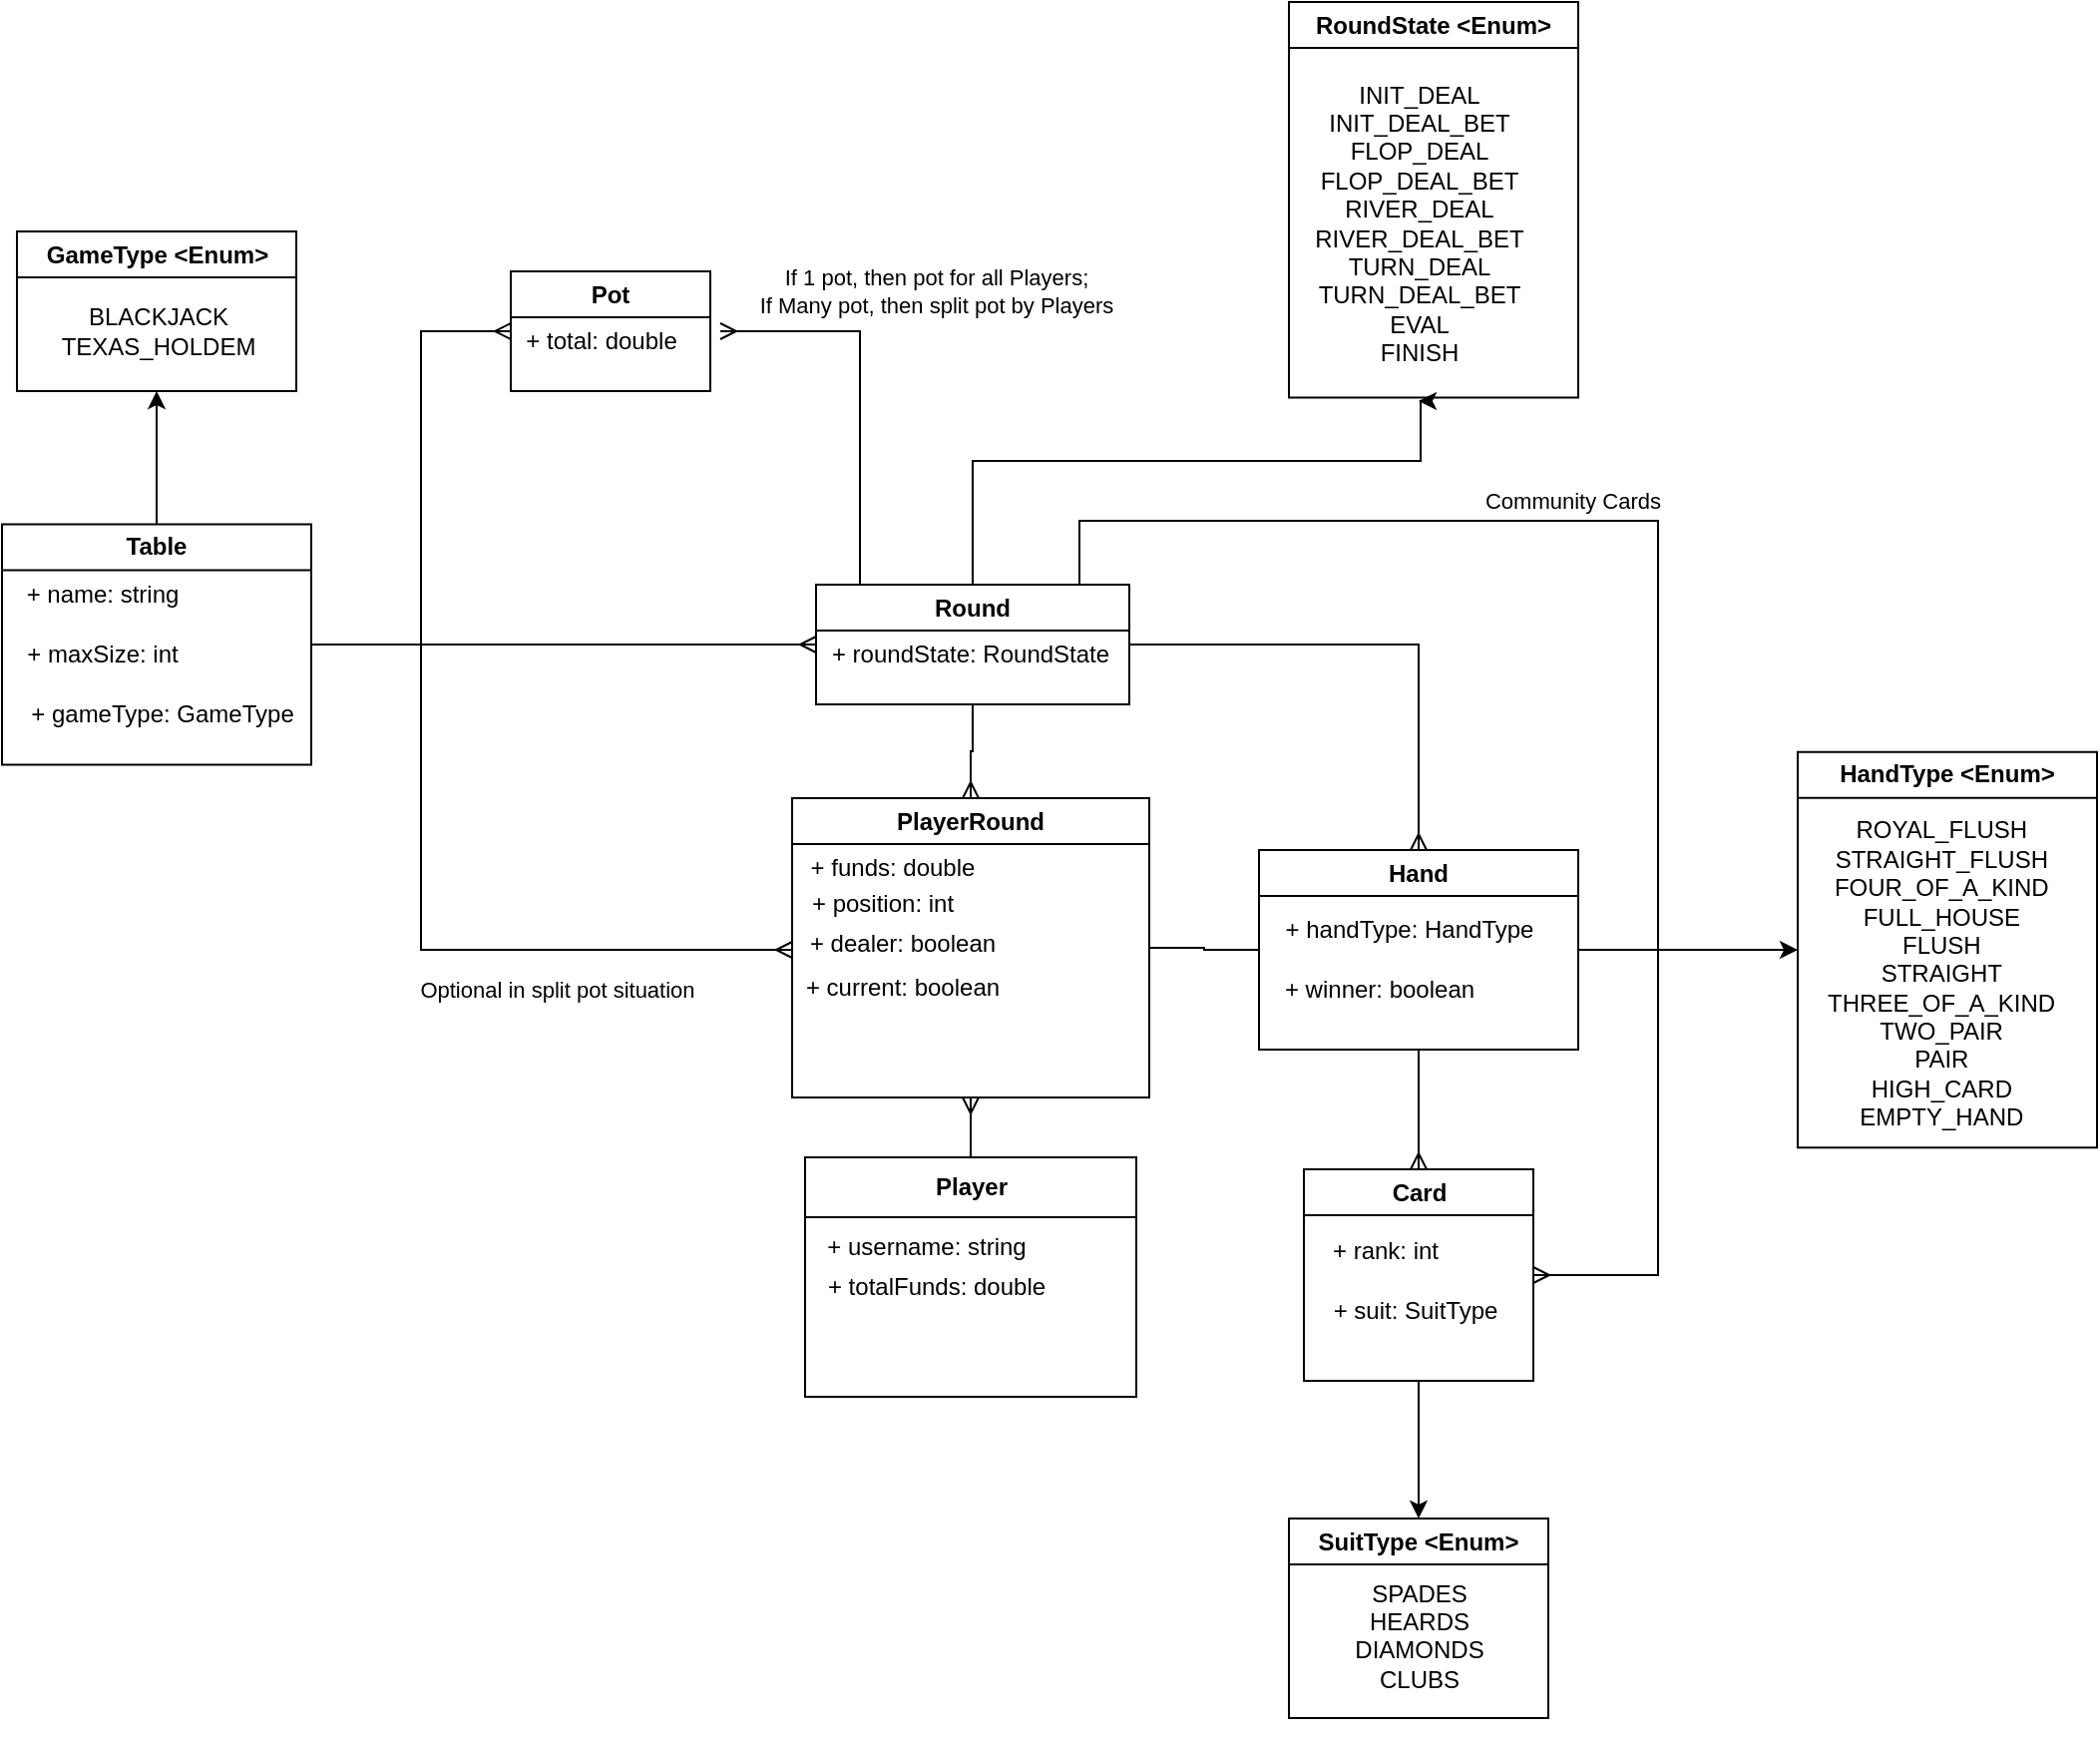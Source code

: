 <mxfile version="21.6.1" type="device">
  <diagram name="Page-1" id="qPyLBsRdAxL-42QQaer6">
    <mxGraphModel dx="1279" dy="777" grid="1" gridSize="10" guides="1" tooltips="1" connect="1" arrows="1" fold="1" page="1" pageScale="1" pageWidth="827" pageHeight="1169" math="0" shadow="0">
      <root>
        <mxCell id="0" />
        <mxCell id="1" parent="0" />
        <mxCell id="9xJEDV4C4dEwRKaLVc5d-67" style="edgeStyle=orthogonalEdgeStyle;rounded=0;orthogonalLoop=1;jettySize=auto;html=1;entryX=0.5;entryY=1;entryDx=0;entryDy=0;endArrow=ERmany;endFill=0;" edge="1" parent="1" source="9xJEDV4C4dEwRKaLVc5d-42" target="9xJEDV4C4dEwRKaLVc5d-65">
          <mxGeometry relative="1" as="geometry" />
        </mxCell>
        <mxCell id="9xJEDV4C4dEwRKaLVc5d-42" value="&lt;div&gt;Player&lt;/div&gt;" style="swimlane;whiteSpace=wrap;html=1;startSize=30;" vertex="1" parent="1">
          <mxGeometry x="482.5" y="579" width="166" height="120" as="geometry">
            <mxRectangle x="251" y="320" width="80" height="30" as="alternateBounds" />
          </mxGeometry>
        </mxCell>
        <mxCell id="9xJEDV4C4dEwRKaLVc5d-75" value="+ totalFunds: double" style="text;html=1;align=center;verticalAlign=middle;resizable=0;points=[];autosize=1;strokeColor=none;fillColor=none;" vertex="1" parent="9xJEDV4C4dEwRKaLVc5d-42">
          <mxGeometry y="50" width="130" height="30" as="geometry" />
        </mxCell>
        <mxCell id="9xJEDV4C4dEwRKaLVc5d-76" value="+ username: string" style="text;html=1;align=center;verticalAlign=middle;resizable=0;points=[];autosize=1;strokeColor=none;fillColor=none;" vertex="1" parent="9xJEDV4C4dEwRKaLVc5d-42">
          <mxGeometry y="30" width="120" height="30" as="geometry" />
        </mxCell>
        <mxCell id="9xJEDV4C4dEwRKaLVc5d-68" style="edgeStyle=orthogonalEdgeStyle;rounded=0;orthogonalLoop=1;jettySize=auto;html=1;entryX=0;entryY=0.5;entryDx=0;entryDy=0;endArrow=ERmany;endFill=0;exitX=1;exitY=0.5;exitDx=0;exitDy=0;" edge="1" parent="1" source="9xJEDV4C4dEwRKaLVc5d-46" target="9xJEDV4C4dEwRKaLVc5d-60">
          <mxGeometry relative="1" as="geometry">
            <mxPoint x="400" y="392.5" as="sourcePoint" />
          </mxGeometry>
        </mxCell>
        <mxCell id="9xJEDV4C4dEwRKaLVc5d-109" style="edgeStyle=orthogonalEdgeStyle;rounded=0;orthogonalLoop=1;jettySize=auto;html=1;entryX=0.5;entryY=1;entryDx=0;entryDy=0;" edge="1" parent="1" source="9xJEDV4C4dEwRKaLVc5d-46" target="9xJEDV4C4dEwRKaLVc5d-105">
          <mxGeometry relative="1" as="geometry" />
        </mxCell>
        <mxCell id="9xJEDV4C4dEwRKaLVc5d-46" value="Table" style="swimlane;whiteSpace=wrap;html=1;" vertex="1" parent="1">
          <mxGeometry x="80" y="261.75" width="155" height="120.5" as="geometry">
            <mxRectangle x="110" y="70" width="80" height="30" as="alternateBounds" />
          </mxGeometry>
        </mxCell>
        <mxCell id="9xJEDV4C4dEwRKaLVc5d-78" value="+ name: string" style="text;html=1;align=center;verticalAlign=middle;resizable=0;points=[];autosize=1;strokeColor=none;fillColor=none;" vertex="1" parent="9xJEDV4C4dEwRKaLVc5d-46">
          <mxGeometry y="20" width="100" height="30" as="geometry" />
        </mxCell>
        <mxCell id="9xJEDV4C4dEwRKaLVc5d-79" value="+ maxSize: int" style="text;html=1;align=center;verticalAlign=middle;resizable=0;points=[];autosize=1;strokeColor=none;fillColor=none;" vertex="1" parent="9xJEDV4C4dEwRKaLVc5d-46">
          <mxGeometry y="50" width="100" height="30" as="geometry" />
        </mxCell>
        <mxCell id="9xJEDV4C4dEwRKaLVc5d-108" value="+ gameType: GameType" style="text;html=1;align=center;verticalAlign=middle;resizable=0;points=[];autosize=1;strokeColor=none;fillColor=none;" vertex="1" parent="9xJEDV4C4dEwRKaLVc5d-46">
          <mxGeometry y="80" width="160" height="30" as="geometry" />
        </mxCell>
        <mxCell id="9xJEDV4C4dEwRKaLVc5d-118" style="edgeStyle=orthogonalEdgeStyle;rounded=0;orthogonalLoop=1;jettySize=auto;html=1;" edge="1" parent="1" source="9xJEDV4C4dEwRKaLVc5d-47" target="9xJEDV4C4dEwRKaLVc5d-110">
          <mxGeometry relative="1" as="geometry" />
        </mxCell>
        <mxCell id="9xJEDV4C4dEwRKaLVc5d-47" value="Hand" style="swimlane;whiteSpace=wrap;html=1;startSize=23;" vertex="1" parent="1">
          <mxGeometry x="710" y="425" width="160" height="100" as="geometry">
            <mxRectangle x="550" y="220" width="80" height="30" as="alternateBounds" />
          </mxGeometry>
        </mxCell>
        <mxCell id="9xJEDV4C4dEwRKaLVc5d-112" value="+ handType: HandType" style="text;html=1;align=center;verticalAlign=middle;resizable=0;points=[];autosize=1;strokeColor=none;fillColor=none;" vertex="1" parent="9xJEDV4C4dEwRKaLVc5d-47">
          <mxGeometry y="25" width="150" height="30" as="geometry" />
        </mxCell>
        <mxCell id="9xJEDV4C4dEwRKaLVc5d-125" value="+ winner: boolean" style="text;html=1;align=center;verticalAlign=middle;resizable=0;points=[];autosize=1;strokeColor=none;fillColor=none;" vertex="1" parent="9xJEDV4C4dEwRKaLVc5d-47">
          <mxGeometry y="55" width="120" height="30" as="geometry" />
        </mxCell>
        <mxCell id="9xJEDV4C4dEwRKaLVc5d-81" style="edgeStyle=orthogonalEdgeStyle;rounded=0;orthogonalLoop=1;jettySize=auto;html=1;entryX=0.5;entryY=1;entryDx=0;entryDy=0;endArrow=none;endFill=0;startArrow=ERmany;startFill=0;" edge="1" parent="1" source="9xJEDV4C4dEwRKaLVc5d-48" target="9xJEDV4C4dEwRKaLVc5d-47">
          <mxGeometry relative="1" as="geometry" />
        </mxCell>
        <mxCell id="9xJEDV4C4dEwRKaLVc5d-116" style="edgeStyle=orthogonalEdgeStyle;rounded=0;orthogonalLoop=1;jettySize=auto;html=1;entryX=0.5;entryY=0;entryDx=0;entryDy=0;" edge="1" parent="1" source="9xJEDV4C4dEwRKaLVc5d-48" target="9xJEDV4C4dEwRKaLVc5d-113">
          <mxGeometry relative="1" as="geometry" />
        </mxCell>
        <mxCell id="9xJEDV4C4dEwRKaLVc5d-48" value="Card" style="swimlane;whiteSpace=wrap;html=1;startSize=23;" vertex="1" parent="1">
          <mxGeometry x="732.5" y="585" width="115" height="106" as="geometry">
            <mxRectangle x="580" y="390" width="80" height="30" as="alternateBounds" />
          </mxGeometry>
        </mxCell>
        <mxCell id="9xJEDV4C4dEwRKaLVc5d-100" value="+ rank: int" style="text;html=1;align=center;verticalAlign=middle;resizable=0;points=[];autosize=1;strokeColor=none;fillColor=none;" vertex="1" parent="9xJEDV4C4dEwRKaLVc5d-48">
          <mxGeometry y="26" width="80" height="30" as="geometry" />
        </mxCell>
        <mxCell id="9xJEDV4C4dEwRKaLVc5d-101" value="+ suit: SuitType" style="text;html=1;align=center;verticalAlign=middle;resizable=0;points=[];autosize=1;strokeColor=none;fillColor=none;" vertex="1" parent="9xJEDV4C4dEwRKaLVc5d-48">
          <mxGeometry y="56" width="110" height="30" as="geometry" />
        </mxCell>
        <mxCell id="9xJEDV4C4dEwRKaLVc5d-63" style="edgeStyle=orthogonalEdgeStyle;rounded=0;orthogonalLoop=1;jettySize=auto;html=1;entryX=0.5;entryY=0;entryDx=0;entryDy=0;endArrow=ERmany;endFill=0;" edge="1" parent="1" source="9xJEDV4C4dEwRKaLVc5d-60" target="9xJEDV4C4dEwRKaLVc5d-47">
          <mxGeometry relative="1" as="geometry" />
        </mxCell>
        <mxCell id="9xJEDV4C4dEwRKaLVc5d-72" style="edgeStyle=orthogonalEdgeStyle;rounded=0;orthogonalLoop=1;jettySize=auto;html=1;entryX=0.5;entryY=0;entryDx=0;entryDy=0;endArrow=ERmany;endFill=0;" edge="1" parent="1" source="9xJEDV4C4dEwRKaLVc5d-60" target="9xJEDV4C4dEwRKaLVc5d-65">
          <mxGeometry relative="1" as="geometry" />
        </mxCell>
        <mxCell id="9xJEDV4C4dEwRKaLVc5d-95" style="edgeStyle=orthogonalEdgeStyle;rounded=0;orthogonalLoop=1;jettySize=auto;html=1;exitX=0.5;exitY=0;exitDx=0;exitDy=0;endArrow=ERmany;endFill=0;" edge="1" parent="1" source="9xJEDV4C4dEwRKaLVc5d-60">
          <mxGeometry relative="1" as="geometry">
            <mxPoint x="440" y="165" as="targetPoint" />
            <Array as="points">
              <mxPoint x="510" y="292" />
              <mxPoint x="510" y="165" />
            </Array>
          </mxGeometry>
        </mxCell>
        <mxCell id="9xJEDV4C4dEwRKaLVc5d-96" value="If 1 pot, then pot for all Players;&lt;br&gt;If Many pot, then split pot by Players" style="edgeLabel;html=1;align=center;verticalAlign=middle;resizable=0;points=[];" vertex="1" connectable="0" parent="9xJEDV4C4dEwRKaLVc5d-95">
          <mxGeometry x="0.062" y="2" relative="1" as="geometry">
            <mxPoint x="40" y="-69" as="offset" />
          </mxGeometry>
        </mxCell>
        <mxCell id="9xJEDV4C4dEwRKaLVc5d-124" style="edgeStyle=orthogonalEdgeStyle;rounded=0;orthogonalLoop=1;jettySize=auto;html=1;" edge="1" parent="1" source="9xJEDV4C4dEwRKaLVc5d-60">
          <mxGeometry relative="1" as="geometry">
            <mxPoint x="790" y="200" as="targetPoint" />
            <Array as="points">
              <mxPoint x="567" y="230" />
              <mxPoint x="791" y="230" />
              <mxPoint x="791" y="200" />
            </Array>
          </mxGeometry>
        </mxCell>
        <mxCell id="9xJEDV4C4dEwRKaLVc5d-60" value="Round" style="swimlane;whiteSpace=wrap;html=1;startSize=23;" vertex="1" parent="1">
          <mxGeometry x="488" y="292" width="157" height="60" as="geometry">
            <mxRectangle x="281" y="95" width="80" height="30" as="alternateBounds" />
          </mxGeometry>
        </mxCell>
        <mxCell id="9xJEDV4C4dEwRKaLVc5d-122" value="+ roundState: RoundState" style="text;html=1;align=center;verticalAlign=middle;resizable=0;points=[];autosize=1;strokeColor=none;fillColor=none;" vertex="1" parent="9xJEDV4C4dEwRKaLVc5d-60">
          <mxGeometry x="-3" y="19.75" width="160" height="30" as="geometry" />
        </mxCell>
        <mxCell id="9xJEDV4C4dEwRKaLVc5d-82" style="edgeStyle=orthogonalEdgeStyle;rounded=0;orthogonalLoop=1;jettySize=auto;html=1;entryX=0;entryY=0.5;entryDx=0;entryDy=0;endArrow=none;endFill=0;" edge="1" parent="1" source="9xJEDV4C4dEwRKaLVc5d-65" target="9xJEDV4C4dEwRKaLVc5d-47">
          <mxGeometry relative="1" as="geometry" />
        </mxCell>
        <mxCell id="9xJEDV4C4dEwRKaLVc5d-65" value="PlayerRound" style="swimlane;whiteSpace=wrap;html=1;" vertex="1" parent="1">
          <mxGeometry x="476" y="399" width="179" height="150" as="geometry">
            <mxRectangle x="180" y="230" width="160" height="30" as="alternateBounds" />
          </mxGeometry>
        </mxCell>
        <mxCell id="9xJEDV4C4dEwRKaLVc5d-69" value="+ funds: double" style="text;html=1;align=center;verticalAlign=middle;resizable=0;points=[];autosize=1;strokeColor=none;fillColor=none;" vertex="1" parent="9xJEDV4C4dEwRKaLVc5d-65">
          <mxGeometry x="-5" y="20" width="110" height="30" as="geometry" />
        </mxCell>
        <mxCell id="9xJEDV4C4dEwRKaLVc5d-80" value="+ position: int" style="text;html=1;align=center;verticalAlign=middle;resizable=0;points=[];autosize=1;strokeColor=none;fillColor=none;" vertex="1" parent="9xJEDV4C4dEwRKaLVc5d-65">
          <mxGeometry y="38" width="90" height="30" as="geometry" />
        </mxCell>
        <mxCell id="9xJEDV4C4dEwRKaLVc5d-98" value="+ dealer: boolean" style="text;html=1;align=center;verticalAlign=middle;resizable=0;points=[];autosize=1;strokeColor=none;fillColor=none;" vertex="1" parent="9xJEDV4C4dEwRKaLVc5d-65">
          <mxGeometry x="-5" y="58" width="120" height="30" as="geometry" />
        </mxCell>
        <mxCell id="9xJEDV4C4dEwRKaLVc5d-99" value="+ current: boolean" style="text;html=1;align=center;verticalAlign=middle;resizable=0;points=[];autosize=1;strokeColor=none;fillColor=none;" vertex="1" parent="9xJEDV4C4dEwRKaLVc5d-65">
          <mxGeometry x="-5" y="80" width="120" height="30" as="geometry" />
        </mxCell>
        <mxCell id="9xJEDV4C4dEwRKaLVc5d-87" style="edgeStyle=orthogonalEdgeStyle;rounded=0;orthogonalLoop=1;jettySize=auto;html=1;exitX=0.5;exitY=0;exitDx=0;exitDy=0;endArrow=ERmany;endFill=0;entryX=1;entryY=0.5;entryDx=0;entryDy=0;" edge="1" parent="1" source="9xJEDV4C4dEwRKaLVc5d-60" target="9xJEDV4C4dEwRKaLVc5d-48">
          <mxGeometry relative="1" as="geometry">
            <mxPoint x="960" y="292" as="sourcePoint" />
            <mxPoint x="825" y="684" as="targetPoint" />
            <Array as="points">
              <mxPoint x="620" y="292" />
              <mxPoint x="620" y="260" />
              <mxPoint x="910" y="260" />
              <mxPoint x="910" y="638" />
            </Array>
          </mxGeometry>
        </mxCell>
        <mxCell id="9xJEDV4C4dEwRKaLVc5d-88" value="Community Cards" style="edgeLabel;html=1;align=center;verticalAlign=middle;resizable=0;points=[];" vertex="1" connectable="0" parent="9xJEDV4C4dEwRKaLVc5d-87">
          <mxGeometry x="0.888" y="-1" relative="1" as="geometry">
            <mxPoint x="-26" y="-387" as="offset" />
          </mxGeometry>
        </mxCell>
        <mxCell id="9xJEDV4C4dEwRKaLVc5d-93" style="edgeStyle=orthogonalEdgeStyle;rounded=0;orthogonalLoop=1;jettySize=auto;html=1;endArrow=ERmany;endFill=0;startArrow=ERmany;startFill=0;" edge="1" parent="1" source="9xJEDV4C4dEwRKaLVc5d-89" target="9xJEDV4C4dEwRKaLVc5d-65">
          <mxGeometry relative="1" as="geometry">
            <Array as="points">
              <mxPoint x="290" y="165" />
              <mxPoint x="290" y="475" />
            </Array>
          </mxGeometry>
        </mxCell>
        <mxCell id="9xJEDV4C4dEwRKaLVc5d-94" value="Optional in split pot situation" style="edgeLabel;html=1;align=center;verticalAlign=middle;resizable=0;points=[];" vertex="1" connectable="0" parent="9xJEDV4C4dEwRKaLVc5d-93">
          <mxGeometry x="0.436" y="1" relative="1" as="geometry">
            <mxPoint x="34" y="21" as="offset" />
          </mxGeometry>
        </mxCell>
        <mxCell id="9xJEDV4C4dEwRKaLVc5d-89" value="Pot" style="swimlane;whiteSpace=wrap;html=1;startSize=23;" vertex="1" parent="1">
          <mxGeometry x="335" y="135" width="100" height="60" as="geometry">
            <mxRectangle x="281" y="95" width="80" height="30" as="alternateBounds" />
          </mxGeometry>
        </mxCell>
        <mxCell id="9xJEDV4C4dEwRKaLVc5d-97" value="+ total: double" style="text;html=1;align=center;verticalAlign=middle;resizable=0;points=[];autosize=1;strokeColor=none;fillColor=none;" vertex="1" parent="9xJEDV4C4dEwRKaLVc5d-89">
          <mxGeometry x="-5" y="20" width="100" height="30" as="geometry" />
        </mxCell>
        <mxCell id="9xJEDV4C4dEwRKaLVc5d-105" value="GameType &amp;lt;Enum&amp;gt;" style="swimlane;whiteSpace=wrap;html=1;startSize=23;" vertex="1" parent="1">
          <mxGeometry x="87.5" y="115" width="140" height="80" as="geometry">
            <mxRectangle x="110" y="70" width="80" height="30" as="alternateBounds" />
          </mxGeometry>
        </mxCell>
        <mxCell id="9xJEDV4C4dEwRKaLVc5d-106" value="BLACKJACK &lt;br&gt;TEXAS_HOLDEM" style="text;html=1;align=center;verticalAlign=middle;resizable=0;points=[];autosize=1;strokeColor=none;fillColor=none;" vertex="1" parent="9xJEDV4C4dEwRKaLVc5d-105">
          <mxGeometry x="10" y="30" width="120" height="40" as="geometry" />
        </mxCell>
        <mxCell id="9xJEDV4C4dEwRKaLVc5d-110" value="HandType &amp;lt;Enum&amp;gt;" style="swimlane;whiteSpace=wrap;html=1;startSize=23;" vertex="1" parent="1">
          <mxGeometry x="980" y="375.88" width="150" height="198.25" as="geometry">
            <mxRectangle x="110" y="70" width="80" height="30" as="alternateBounds" />
          </mxGeometry>
        </mxCell>
        <mxCell id="9xJEDV4C4dEwRKaLVc5d-111" value="&amp;nbsp;&amp;nbsp;&amp;nbsp; ROYAL_FLUSH&lt;br&gt;&amp;nbsp;&amp;nbsp;&amp;nbsp; STRAIGHT_FLUSH&lt;br&gt;&amp;nbsp;&amp;nbsp;&amp;nbsp; FOUR_OF_A_KIND&lt;br&gt;&amp;nbsp;&amp;nbsp;&amp;nbsp; FULL_HOUSE&lt;br&gt;&amp;nbsp;&amp;nbsp;&amp;nbsp; FLUSH&lt;br&gt;&amp;nbsp;&amp;nbsp;&amp;nbsp; STRAIGHT&lt;br&gt;&amp;nbsp;&amp;nbsp;&amp;nbsp; THREE_OF_A_KIND&lt;br&gt;&amp;nbsp;&amp;nbsp;&amp;nbsp; TWO_PAIR&lt;br&gt;&amp;nbsp;&amp;nbsp;&amp;nbsp; PAIR&lt;br&gt;&amp;nbsp;&amp;nbsp;&amp;nbsp; HIGH_CARD&lt;br&gt;&amp;nbsp;&amp;nbsp;&amp;nbsp; EMPTY_HAND" style="text;html=1;align=center;verticalAlign=middle;resizable=0;points=[];autosize=1;strokeColor=none;fillColor=none;" vertex="1" parent="9xJEDV4C4dEwRKaLVc5d-110">
          <mxGeometry x="-10" y="26.25" width="150" height="170" as="geometry" />
        </mxCell>
        <mxCell id="9xJEDV4C4dEwRKaLVc5d-113" value="SuitType &amp;lt;Enum&amp;gt;" style="swimlane;whiteSpace=wrap;html=1;startSize=23;" vertex="1" parent="1">
          <mxGeometry x="725" y="760" width="130" height="100" as="geometry">
            <mxRectangle x="110" y="70" width="80" height="30" as="alternateBounds" />
          </mxGeometry>
        </mxCell>
        <mxCell id="9xJEDV4C4dEwRKaLVc5d-114" value="&lt;div&gt;SPADES&lt;/div&gt;&lt;div&gt;HEARDS&lt;/div&gt;&lt;div&gt;DIAMONDS&lt;/div&gt;&lt;div&gt;CLUBS&lt;br&gt;&lt;/div&gt;&lt;div&gt;&lt;br&gt;&lt;/div&gt;" style="text;html=1;align=center;verticalAlign=middle;resizable=0;points=[];autosize=1;strokeColor=none;fillColor=none;" vertex="1" parent="9xJEDV4C4dEwRKaLVc5d-113">
          <mxGeometry x="20" y="21" width="90" height="90" as="geometry" />
        </mxCell>
        <mxCell id="9xJEDV4C4dEwRKaLVc5d-120" value="RoundState &amp;lt;Enum&amp;gt;" style="swimlane;whiteSpace=wrap;html=1;startSize=23;" vertex="1" parent="1">
          <mxGeometry x="725" width="145" height="198.25" as="geometry">
            <mxRectangle x="110" y="70" width="80" height="30" as="alternateBounds" />
          </mxGeometry>
        </mxCell>
        <mxCell id="9xJEDV4C4dEwRKaLVc5d-121" value="INIT_DEAL&lt;br&gt;INIT_DEAL_BET&lt;br&gt;FLOP_DEAL&lt;br&gt;FLOP_DEAL_BET&lt;br&gt;RIVER_DEAL&lt;br&gt;RIVER_DEAL_BET&lt;br&gt;TURN_DEAL&lt;br&gt;TURN_DEAL_BET&lt;br&gt;EVAL&lt;br&gt;FINISH" style="text;html=1;align=center;verticalAlign=middle;resizable=0;points=[];autosize=1;strokeColor=none;fillColor=none;" vertex="1" parent="9xJEDV4C4dEwRKaLVc5d-120">
          <mxGeometry y="31.25" width="130" height="160" as="geometry" />
        </mxCell>
      </root>
    </mxGraphModel>
  </diagram>
</mxfile>
